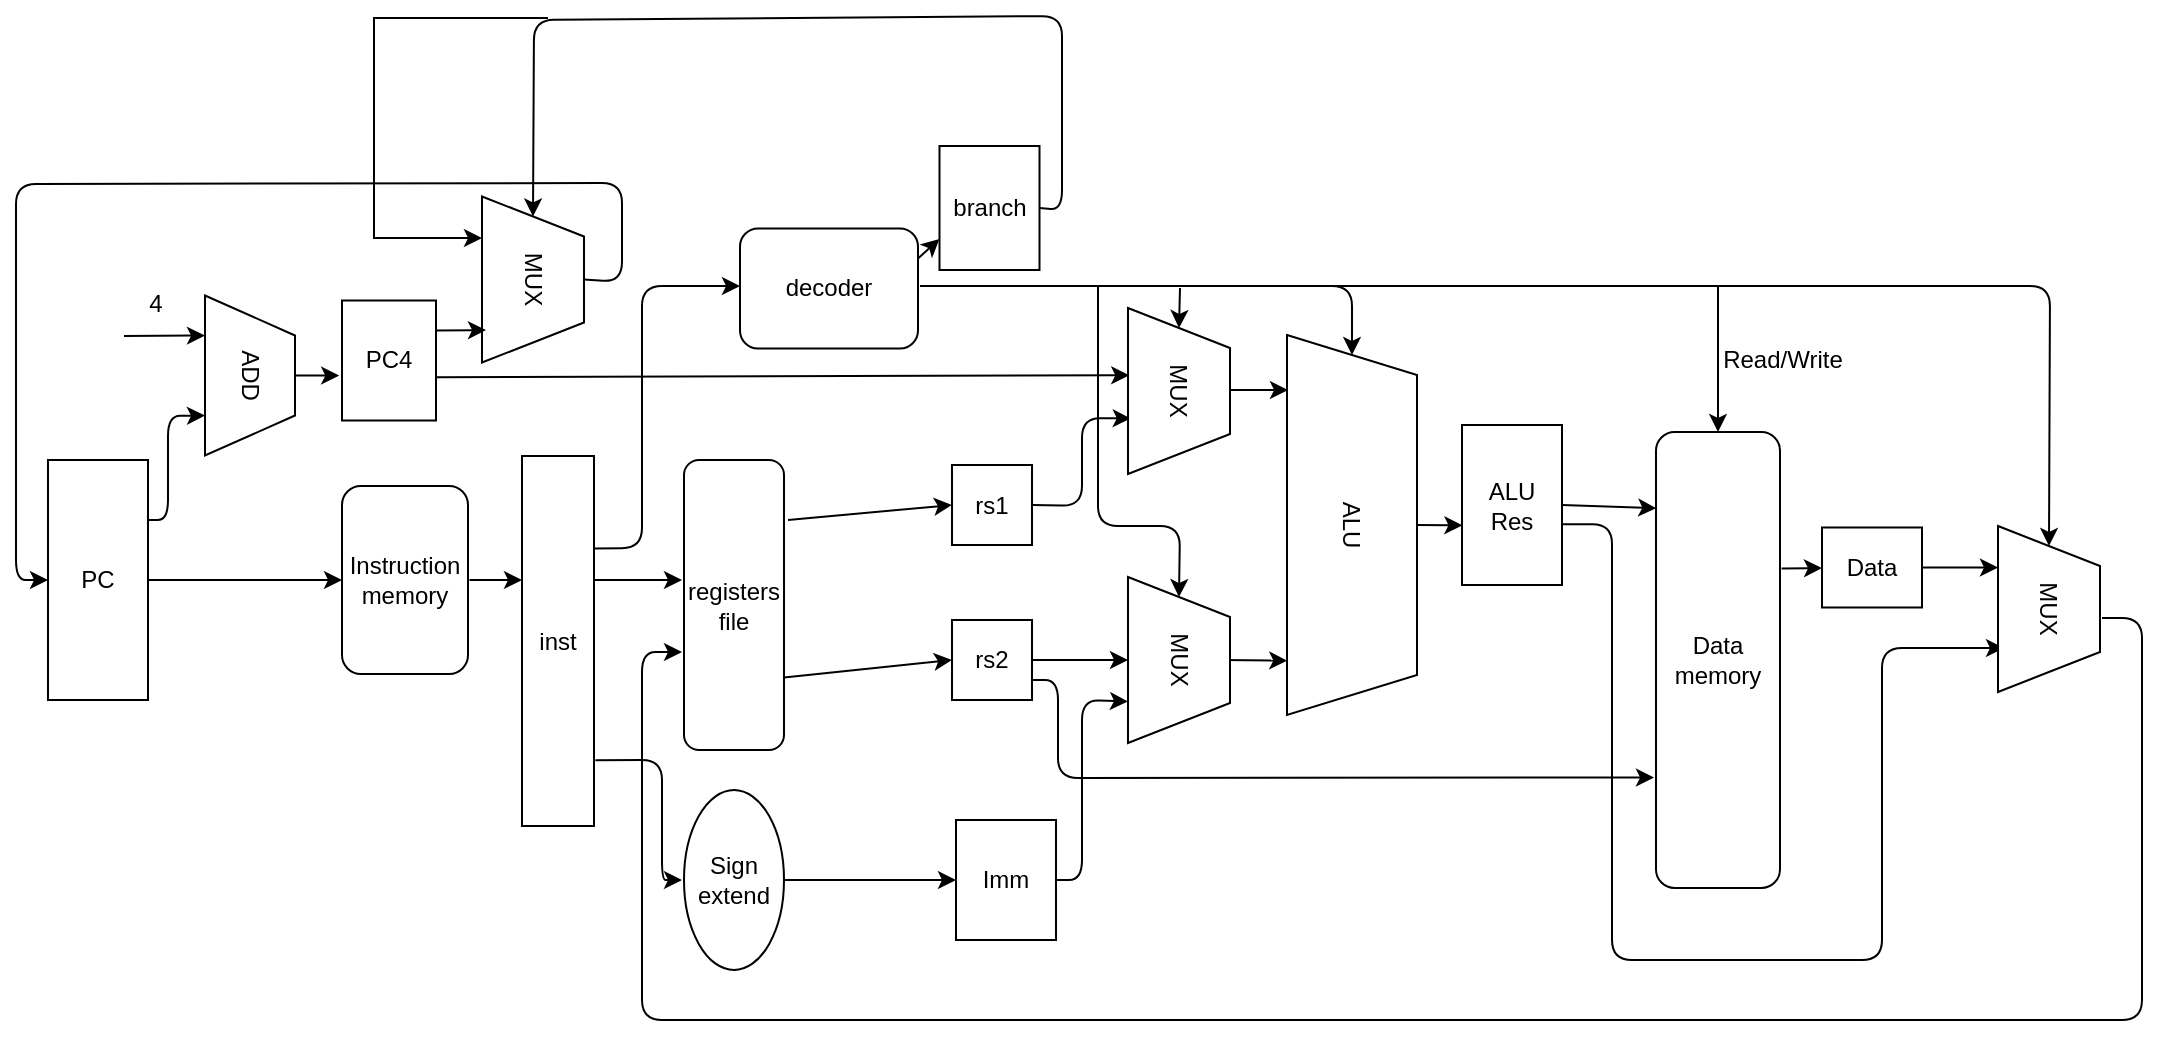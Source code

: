 <mxfile version="20.6.0" type="github">
  <diagram id="mHrBLoBE_nKFGg-nJntb" name="Page-1">
    <mxGraphModel dx="2015" dy="1546" grid="0" gridSize="10" guides="1" tooltips="1" connect="1" arrows="1" fold="1" page="0" pageScale="1" pageWidth="827" pageHeight="1169" math="0" shadow="0">
      <root>
        <mxCell id="0" />
        <mxCell id="1" parent="0" />
        <mxCell id="O-riVDPIGo2HMmUdeqhT-26" style="edgeStyle=orthogonalEdgeStyle;rounded=0;orthogonalLoop=1;jettySize=auto;html=1;exitX=1;exitY=0.5;exitDx=0;exitDy=0;entryX=0;entryY=0.5;entryDx=0;entryDy=0;" parent="1" source="O-riVDPIGo2HMmUdeqhT-2" edge="1">
          <mxGeometry relative="1" as="geometry">
            <mxPoint x="200" y="190" as="targetPoint" />
          </mxGeometry>
        </mxCell>
        <mxCell id="O-riVDPIGo2HMmUdeqhT-2" value="PC" style="rounded=0;whiteSpace=wrap;html=1;" parent="1" vertex="1">
          <mxGeometry x="53" y="130" width="50" height="120" as="geometry" />
        </mxCell>
        <mxCell id="O-riVDPIGo2HMmUdeqhT-3" value="ADD" style="shape=trapezoid;perimeter=trapezoidPerimeter;whiteSpace=wrap;html=1;fixedSize=1;rotation=90;" parent="1" vertex="1">
          <mxGeometry x="114" y="65.25" width="80" height="45" as="geometry" />
        </mxCell>
        <mxCell id="O-riVDPIGo2HMmUdeqhT-34" style="edgeStyle=orthogonalEdgeStyle;rounded=0;orthogonalLoop=1;jettySize=auto;html=1;" parent="1" edge="1">
          <mxGeometry relative="1" as="geometry">
            <mxPoint x="326" y="190" as="sourcePoint" />
            <mxPoint x="370" y="190" as="targetPoint" />
          </mxGeometry>
        </mxCell>
        <mxCell id="O-riVDPIGo2HMmUdeqhT-6" value="inst" style="rounded=0;whiteSpace=wrap;html=1;" parent="1" vertex="1">
          <mxGeometry x="290" y="128" width="36" height="185" as="geometry" />
        </mxCell>
        <mxCell id="O-riVDPIGo2HMmUdeqhT-8" value="rs1" style="rounded=0;whiteSpace=wrap;html=1;" parent="1" vertex="1">
          <mxGeometry x="505" y="132.5" width="40" height="40" as="geometry" />
        </mxCell>
        <mxCell id="O-riVDPIGo2HMmUdeqhT-9" value="rs2" style="rounded=0;whiteSpace=wrap;html=1;" parent="1" vertex="1">
          <mxGeometry x="505" y="210" width="40" height="40" as="geometry" />
        </mxCell>
        <mxCell id="O-riVDPIGo2HMmUdeqhT-13" value="ALU" style="shape=trapezoid;perimeter=trapezoidPerimeter;whiteSpace=wrap;html=1;fixedSize=1;rotation=90;" parent="1" vertex="1">
          <mxGeometry x="610" y="130" width="190" height="65" as="geometry" />
        </mxCell>
        <mxCell id="O-riVDPIGo2HMmUdeqhT-16" value="branch" style="rounded=0;whiteSpace=wrap;html=1;" parent="1" vertex="1">
          <mxGeometry x="498.75" y="-27" width="50" height="62" as="geometry" />
        </mxCell>
        <mxCell id="O-riVDPIGo2HMmUdeqhT-17" value="ALU&lt;br&gt;Res" style="rounded=0;whiteSpace=wrap;html=1;" parent="1" vertex="1">
          <mxGeometry x="760" y="112.5" width="50" height="80" as="geometry" />
        </mxCell>
        <mxCell id="O-riVDPIGo2HMmUdeqhT-19" value="Data" style="rounded=0;whiteSpace=wrap;html=1;" parent="1" vertex="1">
          <mxGeometry x="940" y="163.75" width="50" height="40" as="geometry" />
        </mxCell>
        <mxCell id="O-riVDPIGo2HMmUdeqhT-23" value="Imm" style="rounded=0;whiteSpace=wrap;html=1;" parent="1" vertex="1">
          <mxGeometry x="507" y="310" width="50" height="60" as="geometry" />
        </mxCell>
        <mxCell id="O-riVDPIGo2HMmUdeqhT-24" value="Sign&lt;br&gt;extend" style="ellipse;whiteSpace=wrap;html=1;" parent="1" vertex="1">
          <mxGeometry x="371" y="295" width="50" height="90" as="geometry" />
        </mxCell>
        <mxCell id="O-riVDPIGo2HMmUdeqhT-25" value="" style="endArrow=classic;html=1;exitX=1.019;exitY=0.822;exitDx=0;exitDy=0;exitPerimeter=0;" parent="1" source="O-riVDPIGo2HMmUdeqhT-6" edge="1">
          <mxGeometry width="50" height="50" relative="1" as="geometry">
            <mxPoint x="320" y="320" as="sourcePoint" />
            <mxPoint x="370" y="340" as="targetPoint" />
            <Array as="points">
              <mxPoint x="360" y="280" />
              <mxPoint x="360" y="340" />
            </Array>
          </mxGeometry>
        </mxCell>
        <mxCell id="O-riVDPIGo2HMmUdeqhT-27" value="" style="endArrow=classic;html=1;entryX=0;entryY=0.5;entryDx=0;entryDy=0;exitX=1;exitY=0.75;exitDx=0;exitDy=0;" parent="1" target="O-riVDPIGo2HMmUdeqhT-9" edge="1" source="KNss1vfq_gRfrjb0BJVP-13">
          <mxGeometry width="50" height="50" relative="1" as="geometry">
            <mxPoint x="480" y="230" as="sourcePoint" />
            <mxPoint x="700" y="250" as="targetPoint" />
          </mxGeometry>
        </mxCell>
        <mxCell id="O-riVDPIGo2HMmUdeqhT-28" value="" style="endArrow=classic;html=1;entryX=0.75;entryY=1;entryDx=0;entryDy=0;exitX=1;exitY=0.25;exitDx=0;exitDy=0;" parent="1" source="O-riVDPIGo2HMmUdeqhT-2" target="O-riVDPIGo2HMmUdeqhT-3" edge="1">
          <mxGeometry width="50" height="50" relative="1" as="geometry">
            <mxPoint x="150" y="150" as="sourcePoint" />
            <mxPoint x="190" y="80" as="targetPoint" />
            <Array as="points">
              <mxPoint x="113" y="160" />
              <mxPoint x="113" y="108" />
            </Array>
          </mxGeometry>
        </mxCell>
        <mxCell id="O-riVDPIGo2HMmUdeqhT-32" value="" style="endArrow=classic;html=1;exitX=1;exitY=0.5;exitDx=0;exitDy=0;" parent="1" edge="1">
          <mxGeometry width="50" height="50" relative="1" as="geometry">
            <mxPoint x="263.75" y="190" as="sourcePoint" />
            <mxPoint x="290" y="190" as="targetPoint" />
          </mxGeometry>
        </mxCell>
        <mxCell id="O-riVDPIGo2HMmUdeqhT-37" value="" style="endArrow=classic;html=1;entryX=0;entryY=0.5;entryDx=0;entryDy=0;" parent="1" target="O-riVDPIGo2HMmUdeqhT-8" edge="1">
          <mxGeometry width="50" height="50" relative="1" as="geometry">
            <mxPoint x="423" y="160" as="sourcePoint" />
            <mxPoint x="680" y="130" as="targetPoint" />
          </mxGeometry>
        </mxCell>
        <mxCell id="O-riVDPIGo2HMmUdeqhT-38" value="" style="endArrow=classic;html=1;exitX=1;exitY=0.5;exitDx=0;exitDy=0;entryX=0;entryY=0.5;entryDx=0;entryDy=0;" parent="1" source="O-riVDPIGo2HMmUdeqhT-24" target="O-riVDPIGo2HMmUdeqhT-23" edge="1">
          <mxGeometry width="50" height="50" relative="1" as="geometry">
            <mxPoint x="670" y="440" as="sourcePoint" />
            <mxPoint x="720" y="390" as="targetPoint" />
          </mxGeometry>
        </mxCell>
        <mxCell id="O-riVDPIGo2HMmUdeqhT-40" value="" style="endArrow=classic;html=1;exitX=1;exitY=0.5;exitDx=0;exitDy=0;entryX=0.75;entryY=1;entryDx=0;entryDy=0;" parent="1" source="O-riVDPIGo2HMmUdeqhT-23" target="A3HosWACvqiDSfTWw-5P-20" edge="1">
          <mxGeometry width="50" height="50" relative="1" as="geometry">
            <mxPoint x="670" y="380" as="sourcePoint" />
            <mxPoint x="590" y="250" as="targetPoint" />
            <Array as="points">
              <mxPoint x="570" y="340" />
              <mxPoint x="570" y="250" />
            </Array>
          </mxGeometry>
        </mxCell>
        <mxCell id="O-riVDPIGo2HMmUdeqhT-41" value="" style="endArrow=classic;html=1;exitX=1;exitY=0.5;exitDx=0;exitDy=0;entryX=0.5;entryY=1;entryDx=0;entryDy=0;" parent="1" source="O-riVDPIGo2HMmUdeqhT-9" target="A3HosWACvqiDSfTWw-5P-20" edge="1">
          <mxGeometry width="50" height="50" relative="1" as="geometry">
            <mxPoint x="660" y="390" as="sourcePoint" />
            <mxPoint x="569" y="230" as="targetPoint" />
          </mxGeometry>
        </mxCell>
        <mxCell id="O-riVDPIGo2HMmUdeqhT-42" value="" style="endArrow=classic;html=1;exitX=1;exitY=0.5;exitDx=0;exitDy=0;exitPerimeter=0;" parent="1" edge="1">
          <mxGeometry width="50" height="50" relative="1" as="geometry">
            <mxPoint x="643" y="95" as="sourcePoint" />
            <mxPoint x="673" y="95" as="targetPoint" />
          </mxGeometry>
        </mxCell>
        <mxCell id="O-riVDPIGo2HMmUdeqhT-43" value="" style="endArrow=classic;html=1;exitX=1;exitY=0.5;exitDx=0;exitDy=0;exitPerimeter=0;entryX=0.857;entryY=0.998;entryDx=0;entryDy=0;entryPerimeter=0;" parent="1" target="O-riVDPIGo2HMmUdeqhT-13" edge="1">
          <mxGeometry width="50" height="50" relative="1" as="geometry">
            <mxPoint x="640" y="230" as="sourcePoint" />
            <mxPoint x="720" y="280" as="targetPoint" />
          </mxGeometry>
        </mxCell>
        <mxCell id="O-riVDPIGo2HMmUdeqhT-46" value="" style="endArrow=classic;html=1;exitX=1;exitY=0.5;exitDx=0;exitDy=0;entryX=0.665;entryY=0.973;entryDx=0;entryDy=0;entryPerimeter=0;" parent="1" source="O-riVDPIGo2HMmUdeqhT-8" target="A3HosWACvqiDSfTWw-5P-22" edge="1">
          <mxGeometry width="50" height="50" relative="1" as="geometry">
            <mxPoint x="695" y="340" as="sourcePoint" />
            <mxPoint x="591.7" y="104.28" as="targetPoint" />
            <Array as="points">
              <mxPoint x="570" y="153" />
              <mxPoint x="570" y="109" />
            </Array>
          </mxGeometry>
        </mxCell>
        <mxCell id="O-riVDPIGo2HMmUdeqhT-51" value="" style="endArrow=classic;html=1;exitX=0.5;exitY=0;exitDx=0;exitDy=0;entryX=0.004;entryY=0.627;entryDx=0;entryDy=0;entryPerimeter=0;" parent="1" source="O-riVDPIGo2HMmUdeqhT-13" target="O-riVDPIGo2HMmUdeqhT-17" edge="1">
          <mxGeometry width="50" height="50" relative="1" as="geometry">
            <mxPoint x="540" y="-50" as="sourcePoint" />
            <mxPoint x="590" y="-100" as="targetPoint" />
          </mxGeometry>
        </mxCell>
        <mxCell id="O-riVDPIGo2HMmUdeqhT-52" value="" style="endArrow=classic;html=1;entryX=0;entryY=0.75;entryDx=0;entryDy=0;exitX=1;exitY=0.75;exitDx=0;exitDy=0;" parent="1" source="O-riVDPIGo2HMmUdeqhT-9" edge="1">
          <mxGeometry width="50" height="50" relative="1" as="geometry">
            <mxPoint x="525" y="250" as="sourcePoint" />
            <mxPoint x="856" y="288.75" as="targetPoint" />
            <Array as="points">
              <mxPoint x="558" y="240" />
              <mxPoint x="558" y="289" />
            </Array>
          </mxGeometry>
        </mxCell>
        <mxCell id="O-riVDPIGo2HMmUdeqhT-53" value="" style="endArrow=classic;html=1;exitX=1;exitY=0.5;exitDx=0;exitDy=0;entryX=0.018;entryY=0.177;entryDx=0;entryDy=0;entryPerimeter=0;" parent="1" source="O-riVDPIGo2HMmUdeqhT-17" edge="1">
          <mxGeometry width="50" height="50" relative="1" as="geometry">
            <mxPoint x="630" y="180" as="sourcePoint" />
            <mxPoint x="857.148" y="154.095" as="targetPoint" />
          </mxGeometry>
        </mxCell>
        <mxCell id="O-riVDPIGo2HMmUdeqhT-58" value="" style="endArrow=classic;html=1;exitX=0.992;exitY=0.621;exitDx=0;exitDy=0;exitPerimeter=0;" parent="1" source="O-riVDPIGo2HMmUdeqhT-17" edge="1">
          <mxGeometry width="50" height="50" relative="1" as="geometry">
            <mxPoint x="750" y="420" as="sourcePoint" />
            <mxPoint x="1031" y="224" as="targetPoint" />
            <Array as="points">
              <mxPoint x="835" y="162" />
              <mxPoint x="835" y="380" />
              <mxPoint x="970" y="380" />
              <mxPoint x="970" y="224" />
            </Array>
          </mxGeometry>
        </mxCell>
        <mxCell id="O-riVDPIGo2HMmUdeqhT-59" value="" style="endArrow=classic;html=1;exitX=1.013;exitY=0.339;exitDx=0;exitDy=0;exitPerimeter=0;" parent="1" edge="1">
          <mxGeometry width="50" height="50" relative="1" as="geometry">
            <mxPoint x="919.806" y="184.292" as="sourcePoint" />
            <mxPoint x="940" y="184" as="targetPoint" />
          </mxGeometry>
        </mxCell>
        <mxCell id="O-riVDPIGo2HMmUdeqhT-60" value="" style="endArrow=classic;html=1;exitX=1;exitY=0.5;exitDx=0;exitDy=0;entryX=0.25;entryY=1;entryDx=0;entryDy=0;" parent="1" source="O-riVDPIGo2HMmUdeqhT-19" target="A3HosWACvqiDSfTWw-5P-19" edge="1">
          <mxGeometry width="50" height="50" relative="1" as="geometry">
            <mxPoint x="630" y="180" as="sourcePoint" />
            <mxPoint x="1020" y="183.75" as="targetPoint" />
          </mxGeometry>
        </mxCell>
        <mxCell id="O-riVDPIGo2HMmUdeqhT-61" value="" style="endArrow=classic;html=1;" parent="1" edge="1">
          <mxGeometry width="50" height="50" relative="1" as="geometry">
            <mxPoint x="1080" y="209" as="sourcePoint" />
            <mxPoint x="370" y="226" as="targetPoint" />
            <Array as="points">
              <mxPoint x="1100" y="209" />
              <mxPoint x="1100" y="410" />
              <mxPoint x="350" y="410" />
              <mxPoint x="350" y="226" />
            </Array>
          </mxGeometry>
        </mxCell>
        <mxCell id="0qN7szmJRWzlXYhh-WBO-9" value="" style="endArrow=classic;html=1;entryX=0;entryY=0.5;entryDx=0;entryDy=0;exitX=0.5;exitY=0;exitDx=0;exitDy=0;" parent="1" source="A3HosWACvqiDSfTWw-5P-1" target="O-riVDPIGo2HMmUdeqhT-2" edge="1">
          <mxGeometry width="50" height="50" relative="1" as="geometry">
            <mxPoint x="340" y="77.5" as="sourcePoint" />
            <mxPoint x="100" y="192.5" as="targetPoint" />
            <Array as="points">
              <mxPoint x="340" y="41" />
              <mxPoint x="340" y="-8.5" />
              <mxPoint x="37" y="-8" />
              <mxPoint x="37" y="190" />
            </Array>
          </mxGeometry>
        </mxCell>
        <mxCell id="0qN7szmJRWzlXYhh-WBO-10" value="" style="endArrow=classic;html=1;exitX=1;exitY=0.5;exitDx=0;exitDy=0;entryX=0;entryY=0.5;entryDx=0;entryDy=0;" parent="1" source="O-riVDPIGo2HMmUdeqhT-16" target="A3HosWACvqiDSfTWw-5P-1" edge="1">
          <mxGeometry width="50" height="50" relative="1" as="geometry">
            <mxPoint x="810" y="5" as="sourcePoint" />
            <mxPoint x="320.426" y="40.78" as="targetPoint" />
            <Array as="points">
              <mxPoint x="560" y="5" />
              <mxPoint x="560" y="-92" />
              <mxPoint x="296" y="-90" />
            </Array>
          </mxGeometry>
        </mxCell>
        <mxCell id="A3HosWACvqiDSfTWw-5P-1" value="MUX" style="shape=trapezoid;perimeter=trapezoidPerimeter;whiteSpace=wrap;html=1;fixedSize=1;rotation=90;direction=east;" parent="1" vertex="1">
          <mxGeometry x="254" y="14.25" width="83" height="51" as="geometry" />
        </mxCell>
        <mxCell id="A3HosWACvqiDSfTWw-5P-4" value="PC4" style="rounded=0;whiteSpace=wrap;html=1;" parent="1" vertex="1">
          <mxGeometry x="200" y="50.25" width="47" height="60" as="geometry" />
        </mxCell>
        <mxCell id="A3HosWACvqiDSfTWw-5P-9" value="" style="endArrow=classic;html=1;entryX=0.405;entryY=0.988;entryDx=0;entryDy=0;entryPerimeter=0;exitX=0.996;exitY=0.639;exitDx=0;exitDy=0;exitPerimeter=0;" parent="1" source="A3HosWACvqiDSfTWw-5P-4" target="A3HosWACvqiDSfTWw-5P-22" edge="1">
          <mxGeometry width="50" height="50" relative="1" as="geometry">
            <mxPoint x="466" y="88" as="sourcePoint" />
            <mxPoint x="590.4" y="87.8" as="targetPoint" />
          </mxGeometry>
        </mxCell>
        <mxCell id="A3HosWACvqiDSfTWw-5P-10" value="" style="endArrow=classic;html=1;exitX=0.5;exitY=0;exitDx=0;exitDy=0;entryX=-0.03;entryY=0.626;entryDx=0;entryDy=0;entryPerimeter=0;" parent="1" source="O-riVDPIGo2HMmUdeqhT-3" target="A3HosWACvqiDSfTWw-5P-4" edge="1">
          <mxGeometry width="50" height="50" relative="1" as="geometry">
            <mxPoint x="542" y="87" as="sourcePoint" />
            <mxPoint x="592" y="37" as="targetPoint" />
          </mxGeometry>
        </mxCell>
        <mxCell id="A3HosWACvqiDSfTWw-5P-12" value="" style="endArrow=classic;html=1;entryX=0.25;entryY=1;entryDx=0;entryDy=0;" parent="1" target="O-riVDPIGo2HMmUdeqhT-3" edge="1">
          <mxGeometry width="50" height="50" relative="1" as="geometry">
            <mxPoint x="91" y="68" as="sourcePoint" />
            <mxPoint x="103" y="19" as="targetPoint" />
          </mxGeometry>
        </mxCell>
        <mxCell id="A3HosWACvqiDSfTWw-5P-13" value="4" style="text;html=1;strokeColor=none;fillColor=none;align=center;verticalAlign=middle;whiteSpace=wrap;rounded=0;" parent="1" vertex="1">
          <mxGeometry x="87" y="42" width="40" height="20" as="geometry" />
        </mxCell>
        <mxCell id="A3HosWACvqiDSfTWw-5P-14" value="" style="endArrow=classic;html=1;exitX=1;exitY=0.25;exitDx=0;exitDy=0;" parent="1" source="A3HosWACvqiDSfTWw-5P-4" edge="1">
          <mxGeometry width="50" height="50" relative="1" as="geometry">
            <mxPoint x="542" y="187" as="sourcePoint" />
            <mxPoint x="272" y="65" as="targetPoint" />
          </mxGeometry>
        </mxCell>
        <mxCell id="A3HosWACvqiDSfTWw-5P-17" value="" style="endArrow=classic;html=1;exitX=1;exitY=0.25;exitDx=0;exitDy=0;" parent="1" source="O-riVDPIGo2HMmUdeqhT-6" edge="1">
          <mxGeometry width="50" height="50" relative="1" as="geometry">
            <mxPoint x="572" y="187" as="sourcePoint" />
            <mxPoint x="399" y="43" as="targetPoint" />
            <Array as="points">
              <mxPoint x="350" y="174" />
              <mxPoint x="350" y="43" />
            </Array>
          </mxGeometry>
        </mxCell>
        <mxCell id="A3HosWACvqiDSfTWw-5P-18" value="" style="endArrow=classic;html=1;entryX=0;entryY=0.5;entryDx=0;entryDy=0;" parent="1" target="O-riVDPIGo2HMmUdeqhT-13" edge="1">
          <mxGeometry width="50" height="50" relative="1" as="geometry">
            <mxPoint x="489" y="43" as="sourcePoint" />
            <mxPoint x="714" y="49" as="targetPoint" />
            <Array as="points">
              <mxPoint x="705" y="43" />
            </Array>
          </mxGeometry>
        </mxCell>
        <mxCell id="A3HosWACvqiDSfTWw-5P-19" value="MUX" style="shape=trapezoid;perimeter=trapezoidPerimeter;whiteSpace=wrap;html=1;fixedSize=1;rotation=90;direction=east;" parent="1" vertex="1">
          <mxGeometry x="1012" y="179" width="83" height="51" as="geometry" />
        </mxCell>
        <mxCell id="A3HosWACvqiDSfTWw-5P-20" value="MUX" style="shape=trapezoid;perimeter=trapezoidPerimeter;whiteSpace=wrap;html=1;fixedSize=1;rotation=90;direction=east;" parent="1" vertex="1">
          <mxGeometry x="577" y="204.5" width="83" height="51" as="geometry" />
        </mxCell>
        <mxCell id="A3HosWACvqiDSfTWw-5P-22" value="MUX" style="shape=trapezoid;perimeter=trapezoidPerimeter;whiteSpace=wrap;html=1;fixedSize=1;rotation=90;direction=east;" parent="1" vertex="1">
          <mxGeometry x="577" y="70" width="83" height="51" as="geometry" />
        </mxCell>
        <mxCell id="A3HosWACvqiDSfTWw-5P-24" value="" style="endArrow=classic;html=1;entryX=0;entryY=0.5;entryDx=0;entryDy=0;" parent="1" target="A3HosWACvqiDSfTWw-5P-22" edge="1">
          <mxGeometry width="50" height="50" relative="1" as="geometry">
            <mxPoint x="619" y="44" as="sourcePoint" />
            <mxPoint x="499" y="164" as="targetPoint" />
          </mxGeometry>
        </mxCell>
        <mxCell id="A3HosWACvqiDSfTWw-5P-25" value="" style="endArrow=classic;html=1;entryX=0;entryY=0.5;entryDx=0;entryDy=0;" parent="1" target="A3HosWACvqiDSfTWw-5P-20" edge="1">
          <mxGeometry width="50" height="50" relative="1" as="geometry">
            <mxPoint x="578" y="43" as="sourcePoint" />
            <mxPoint x="578" y="176" as="targetPoint" />
            <Array as="points">
              <mxPoint x="578" y="163" />
              <mxPoint x="619" y="163" />
            </Array>
          </mxGeometry>
        </mxCell>
        <mxCell id="A3HosWACvqiDSfTWw-5P-27" value="" style="endArrow=classic;html=1;entryX=0;entryY=0.5;entryDx=0;entryDy=0;" parent="1" target="A3HosWACvqiDSfTWw-5P-19" edge="1">
          <mxGeometry width="50" height="50" relative="1" as="geometry">
            <mxPoint x="696" y="43" as="sourcePoint" />
            <mxPoint x="892" y="72" as="targetPoint" />
            <Array as="points">
              <mxPoint x="1054" y="43" />
            </Array>
          </mxGeometry>
        </mxCell>
        <mxCell id="A3HosWACvqiDSfTWw-5P-28" value="" style="endArrow=classic;html=1;entryX=0.5;entryY=0;entryDx=0;entryDy=0;" parent="1" target="KNss1vfq_gRfrjb0BJVP-15" edge="1">
          <mxGeometry width="50" height="50" relative="1" as="geometry">
            <mxPoint x="888" y="43" as="sourcePoint" />
            <mxPoint x="888" y="113" as="targetPoint" />
          </mxGeometry>
        </mxCell>
        <mxCell id="A3HosWACvqiDSfTWw-5P-29" value="Read/Write" style="text;html=1;strokeColor=none;fillColor=none;align=center;verticalAlign=middle;whiteSpace=wrap;rounded=0;" parent="1" vertex="1">
          <mxGeometry x="889" y="70.25" width="63" height="20" as="geometry" />
        </mxCell>
        <mxCell id="KNss1vfq_gRfrjb0BJVP-11" value="decoder" style="rounded=1;whiteSpace=wrap;html=1;" parent="1" vertex="1">
          <mxGeometry x="399" y="14.25" width="89" height="60" as="geometry" />
        </mxCell>
        <mxCell id="KNss1vfq_gRfrjb0BJVP-13" value="&lt;span&gt;registers&lt;/span&gt;&lt;br&gt;&lt;span&gt;file&lt;/span&gt;" style="rounded=1;whiteSpace=wrap;html=1;" parent="1" vertex="1">
          <mxGeometry x="371" y="130" width="50" height="145" as="geometry" />
        </mxCell>
        <mxCell id="KNss1vfq_gRfrjb0BJVP-14" value="&lt;span&gt;Instruction&lt;/span&gt;&lt;br&gt;&lt;span&gt;memory&lt;/span&gt;" style="rounded=1;whiteSpace=wrap;html=1;" parent="1" vertex="1">
          <mxGeometry x="200" y="143" width="63" height="94" as="geometry" />
        </mxCell>
        <mxCell id="KNss1vfq_gRfrjb0BJVP-15" value="&lt;span&gt;Data&lt;/span&gt;&lt;br&gt;&lt;span&gt;memory&lt;/span&gt;" style="rounded=1;whiteSpace=wrap;html=1;" parent="1" vertex="1">
          <mxGeometry x="857" y="116" width="62" height="228" as="geometry" />
        </mxCell>
        <mxCell id="cFIxKFTKHjQzyRqZWvCf-1" value="" style="endArrow=classic;html=1;rounded=0;exitX=1;exitY=0.25;exitDx=0;exitDy=0;entryX=0;entryY=0.75;entryDx=0;entryDy=0;" parent="1" source="KNss1vfq_gRfrjb0BJVP-11" target="O-riVDPIGo2HMmUdeqhT-16" edge="1">
          <mxGeometry width="50" height="50" relative="1" as="geometry">
            <mxPoint x="546" y="305" as="sourcePoint" />
            <mxPoint x="486" y="-9" as="targetPoint" />
          </mxGeometry>
        </mxCell>
        <mxCell id="cFIxKFTKHjQzyRqZWvCf-2" value="" style="endArrow=classic;html=1;rounded=0;entryX=0.25;entryY=1;entryDx=0;entryDy=0;" parent="1" target="A3HosWACvqiDSfTWw-5P-1" edge="1">
          <mxGeometry width="50" height="50" relative="1" as="geometry">
            <mxPoint x="303" y="-91" as="sourcePoint" />
            <mxPoint x="123" y="335" as="targetPoint" />
            <Array as="points">
              <mxPoint x="216" y="-91" />
              <mxPoint x="216" y="19" />
            </Array>
          </mxGeometry>
        </mxCell>
      </root>
    </mxGraphModel>
  </diagram>
</mxfile>
